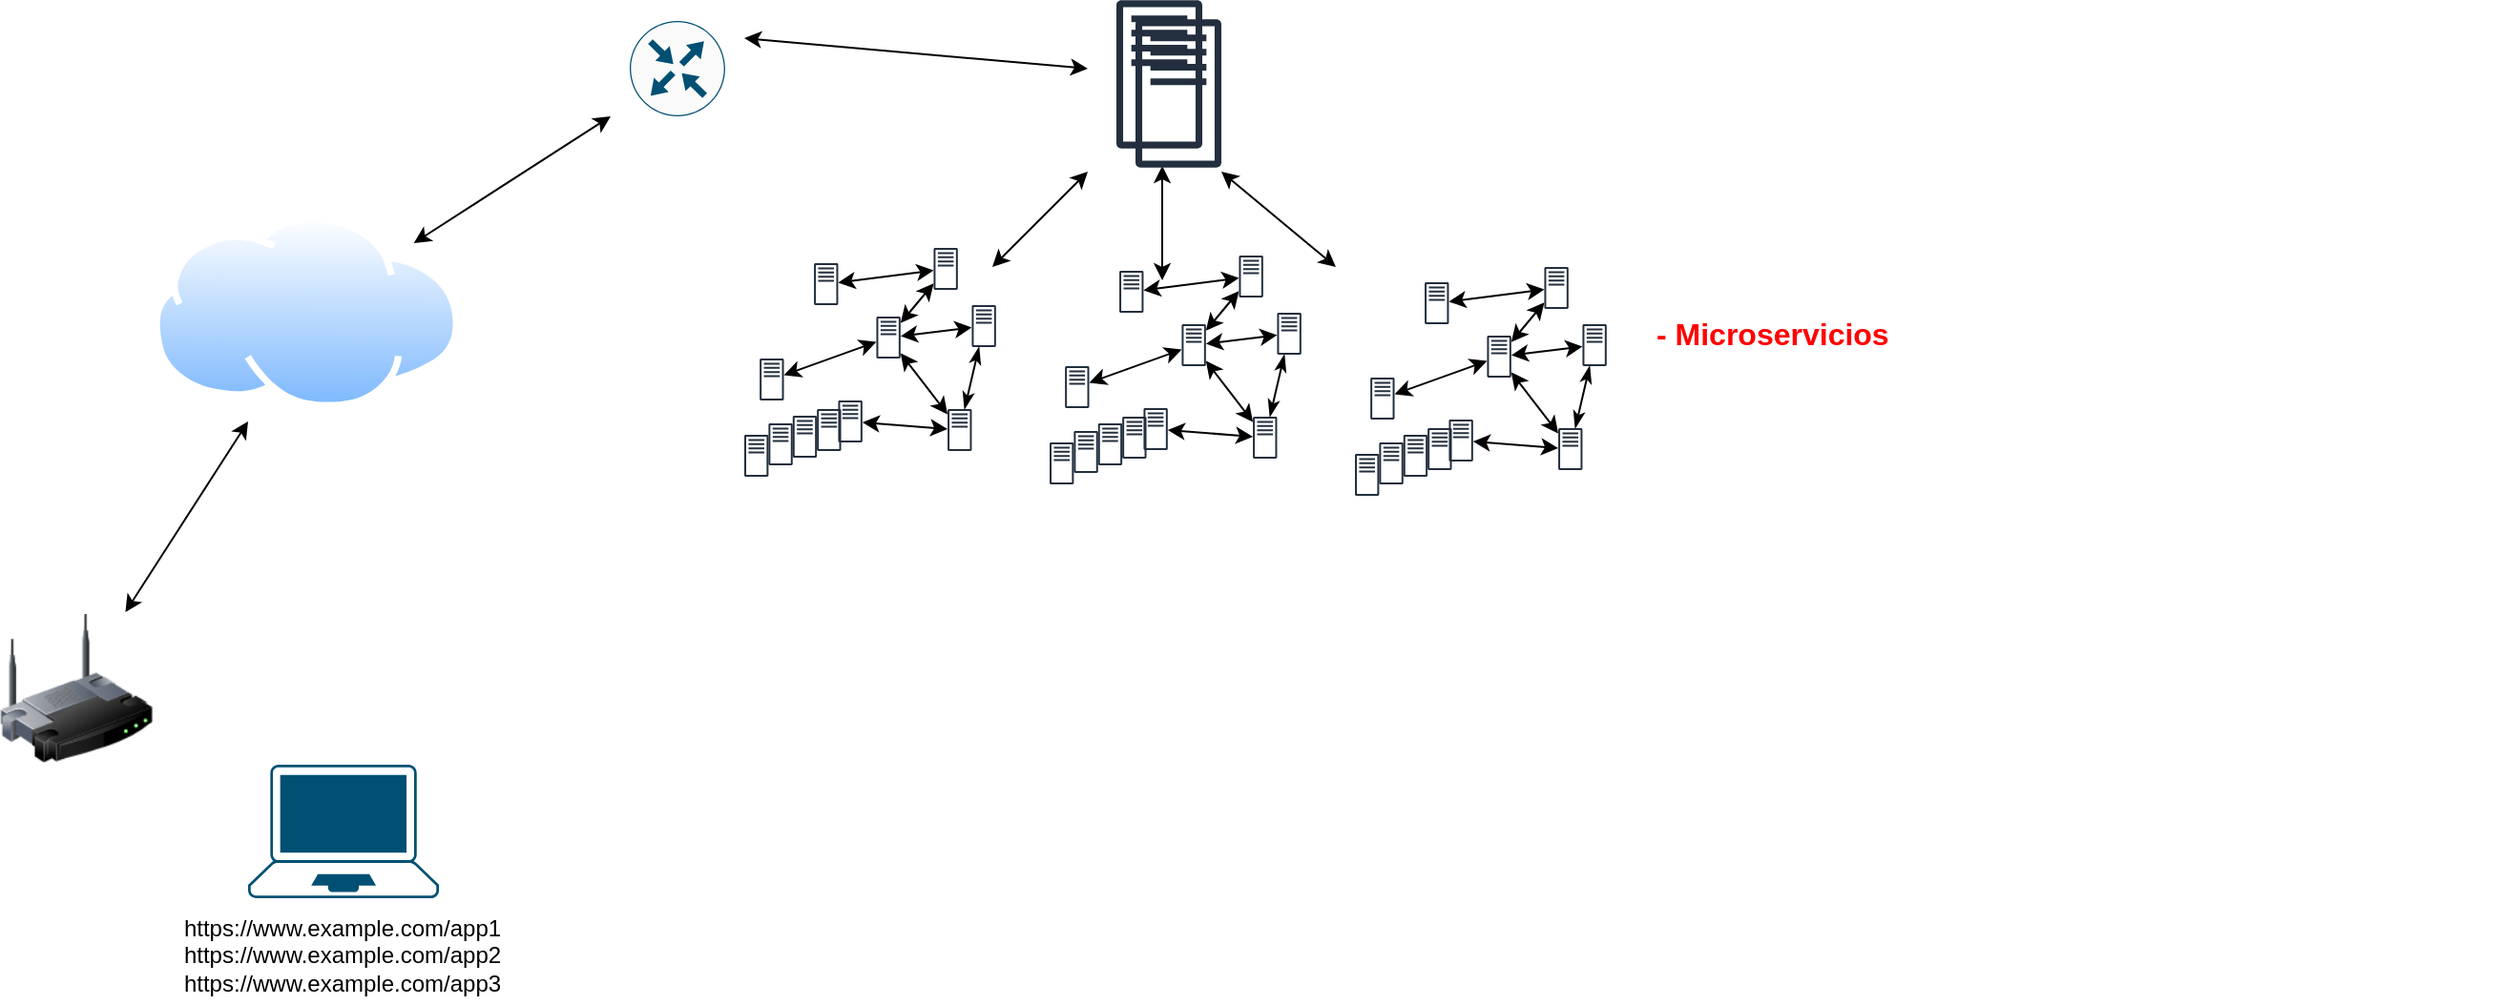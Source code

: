 <mxfile version="14.4.8" type="device"><diagram id="_iw5FYlWE8W93IZhSCup" name="Page-1"><mxGraphModel dx="1646" dy="1011" grid="0" gridSize="10" guides="1" tooltips="1" connect="1" arrows="1" fold="1" page="1" pageScale="1" pageWidth="1169" pageHeight="827" math="0" shadow="0"><root><mxCell id="0"/><mxCell id="1" parent="0"/><mxCell id="tMcyOFPm4zsBHrR0b8Am-1" value="" style="aspect=fixed;perimeter=ellipsePerimeter;html=1;align=center;shadow=0;dashed=0;spacingTop=3;image;image=img/lib/active_directory/internet_cloud.svg;" parent="1" vertex="1"><mxGeometry x="130" y="273" width="161.11" height="101.5" as="geometry"/></mxCell><mxCell id="tMcyOFPm4zsBHrR0b8Am-2" value="" style="points=[[0.13,0.02,0],[0.5,0,0],[0.87,0.02,0],[0.885,0.4,0],[0.985,0.985,0],[0.5,1,0],[0.015,0.985,0],[0.115,0.4,0]];verticalLabelPosition=bottom;html=1;verticalAlign=top;aspect=fixed;align=center;pointerEvents=1;shape=mxgraph.cisco19.laptop;fillColor=#005073;strokeColor=none;" parent="1" vertex="1"><mxGeometry x="179.995" y="561" width="100" height="70" as="geometry"/></mxCell><mxCell id="tMcyOFPm4zsBHrR0b8Am-4" value="" style="endArrow=classic;startArrow=classic;html=1;" parent="1" source="tMcyOFPm4zsBHrR0b8Am-9" edge="1"><mxGeometry width="50" height="50" relative="1" as="geometry"><mxPoint x="180" y="451" as="sourcePoint"/><mxPoint x="180" y="381" as="targetPoint"/></mxGeometry></mxCell><mxCell id="tMcyOFPm4zsBHrR0b8Am-6" value="" style="endArrow=classic;startArrow=classic;html=1;" parent="1" source="tMcyOFPm4zsBHrR0b8Am-1" edge="1"><mxGeometry width="50" height="50" relative="1" as="geometry"><mxPoint x="279.99" y="273" as="sourcePoint"/><mxPoint x="370" y="221" as="targetPoint"/></mxGeometry></mxCell><mxCell id="tMcyOFPm4zsBHrR0b8Am-7" value="&lt;div&gt;https://www.example.com/app1&lt;/div&gt;&lt;div&gt;https://www.example.com/app2&lt;/div&gt;&lt;div&gt;https://www.example.com/app3&lt;br&gt;&lt;/div&gt;" style="text;html=1;resizable=0;autosize=1;align=center;verticalAlign=middle;points=[];fillColor=none;strokeColor=none;rounded=0;" parent="1" vertex="1"><mxGeometry x="124" y="636" width="210" height="50" as="geometry"/></mxCell><mxCell id="tMcyOFPm4zsBHrR0b8Am-8" value="" style="points=[[0.5,0,0],[1,0.5,0],[0.5,1,0],[0,0.5,0],[0.145,0.145,0],[0.856,0.145,0],[0.855,0.856,0],[0.145,0.855,0]];verticalLabelPosition=bottom;html=1;verticalAlign=top;aspect=fixed;align=center;pointerEvents=1;shape=mxgraph.cisco19.rect;prIcon=router;fillColor=#FAFAFA;strokeColor=#005073;" parent="1" vertex="1"><mxGeometry x="380" y="171" width="50" height="50" as="geometry"/></mxCell><mxCell id="tMcyOFPm4zsBHrR0b8Am-9" value="" style="image;html=1;image=img/lib/clip_art/networking/Wireless_Router_128x128.png" parent="1" vertex="1"><mxGeometry x="50" y="481" width="80" height="80" as="geometry"/></mxCell><mxCell id="tMcyOFPm4zsBHrR0b8Am-16" value="" style="endArrow=classic;startArrow=classic;html=1;" parent="1" edge="1"><mxGeometry width="50" height="50" relative="1" as="geometry"><mxPoint x="440" y="180" as="sourcePoint"/><mxPoint x="620" y="196" as="targetPoint"/></mxGeometry></mxCell><mxCell id="tMcyOFPm4zsBHrR0b8Am-22" value="" style="endArrow=classic;startArrow=classic;html=1;" parent="1" edge="1"><mxGeometry width="50" height="50" relative="1" as="geometry"><mxPoint x="659.01" y="307" as="sourcePoint"/><mxPoint x="659.01" y="247" as="targetPoint"/></mxGeometry></mxCell><mxCell id="tMcyOFPm4zsBHrR0b8Am-27" value="" style="endArrow=classic;startArrow=classic;html=1;" parent="1" edge="1"><mxGeometry width="50" height="50" relative="1" as="geometry"><mxPoint x="570" y="300" as="sourcePoint"/><mxPoint x="620" y="250" as="targetPoint"/></mxGeometry></mxCell><mxCell id="tMcyOFPm4zsBHrR0b8Am-28" value="" style="endArrow=classic;startArrow=classic;html=1;" parent="1" edge="1"><mxGeometry width="50" height="50" relative="1" as="geometry"><mxPoint x="749.99" y="300" as="sourcePoint"/><mxPoint x="689.99" y="250" as="targetPoint"/></mxGeometry></mxCell><mxCell id="tMcyOFPm4zsBHrR0b8Am-29" value="&lt;div style=&quot;font-size: 16px&quot;&gt;&lt;font style=&quot;font-size: 16px&quot;&gt;&lt;b&gt;&lt;font color=&quot;#FF0000&quot;&gt;- Microservicios&lt;/font&gt;&lt;/b&gt;&lt;/font&gt;&lt;/div&gt;" style="text;whiteSpace=wrap;html=1;" parent="1" vertex="1"><mxGeometry x="916" y="319" width="443" height="30" as="geometry"/></mxCell><mxCell id="bI0aTaAdKcym-7tk7_rQ-1" value="" style="outlineConnect=0;fontColor=#232F3E;gradientColor=none;fillColor=#232F3E;strokeColor=none;dashed=0;verticalLabelPosition=bottom;verticalAlign=top;align=center;html=1;fontSize=12;fontStyle=0;aspect=fixed;pointerEvents=1;shape=mxgraph.aws4.traditional_server;" parent="1" vertex="1"><mxGeometry x="634.995" y="160" width="45" height="78" as="geometry"/></mxCell><mxCell id="bI0aTaAdKcym-7tk7_rQ-16" value="" style="outlineConnect=0;fontColor=#232F3E;gradientColor=none;fillColor=#232F3E;strokeColor=none;dashed=0;verticalLabelPosition=bottom;verticalAlign=top;align=center;html=1;fontSize=12;fontStyle=0;aspect=fixed;pointerEvents=1;shape=mxgraph.aws4.traditional_server;" parent="1" vertex="1"><mxGeometry x="644.995" y="170" width="45" height="78" as="geometry"/></mxCell><mxCell id="bI0aTaAdKcym-7tk7_rQ-92" value="" style="group" parent="1" vertex="1" connectable="0"><mxGeometry x="760" y="300" width="131.91" height="120" as="geometry"/></mxCell><mxCell id="bI0aTaAdKcym-7tk7_rQ-74" value="" style="outlineConnect=0;fontColor=#232F3E;gradientColor=none;fillColor=#232F3E;strokeColor=none;dashed=0;verticalLabelPosition=bottom;verticalAlign=top;align=center;html=1;fontSize=12;fontStyle=0;aspect=fixed;pointerEvents=1;shape=mxgraph.aws4.traditional_server;" parent="bI0aTaAdKcym-7tk7_rQ-92" vertex="1"><mxGeometry x="99.22" width="12.69" height="22" as="geometry"/></mxCell><mxCell id="bI0aTaAdKcym-7tk7_rQ-75" value="" style="outlineConnect=0;fontColor=#232F3E;gradientColor=none;fillColor=#232F3E;strokeColor=none;dashed=0;verticalLabelPosition=bottom;verticalAlign=top;align=center;html=1;fontSize=12;fontStyle=0;aspect=fixed;pointerEvents=1;shape=mxgraph.aws4.traditional_server;" parent="bI0aTaAdKcym-7tk7_rQ-92" vertex="1"><mxGeometry x="36.53" y="8" width="12.69" height="22" as="geometry"/></mxCell><mxCell id="bI0aTaAdKcym-7tk7_rQ-76" value="" style="outlineConnect=0;fontColor=#232F3E;gradientColor=none;fillColor=#232F3E;strokeColor=none;dashed=0;verticalLabelPosition=bottom;verticalAlign=top;align=center;html=1;fontSize=12;fontStyle=0;aspect=fixed;pointerEvents=1;shape=mxgraph.aws4.traditional_server;" parent="bI0aTaAdKcym-7tk7_rQ-92" vertex="1"><mxGeometry x="8.07" y="58" width="12.69" height="22" as="geometry"/></mxCell><mxCell id="bI0aTaAdKcym-7tk7_rQ-77" value="" style="outlineConnect=0;fontColor=#232F3E;gradientColor=none;fillColor=#232F3E;strokeColor=none;dashed=0;verticalLabelPosition=bottom;verticalAlign=top;align=center;html=1;fontSize=12;fontStyle=0;aspect=fixed;pointerEvents=1;shape=mxgraph.aws4.traditional_server;" parent="bI0aTaAdKcym-7tk7_rQ-92" vertex="1"><mxGeometry x="49.22" y="80" width="12.69" height="22" as="geometry"/></mxCell><mxCell id="bI0aTaAdKcym-7tk7_rQ-78" value="" style="outlineConnect=0;fontColor=#232F3E;gradientColor=none;fillColor=#232F3E;strokeColor=none;dashed=0;verticalLabelPosition=bottom;verticalAlign=top;align=center;html=1;fontSize=12;fontStyle=0;aspect=fixed;pointerEvents=1;shape=mxgraph.aws4.traditional_server;" parent="bI0aTaAdKcym-7tk7_rQ-92" vertex="1"><mxGeometry x="69.22" y="36" width="12.69" height="22" as="geometry"/></mxCell><mxCell id="bI0aTaAdKcym-7tk7_rQ-79" value="" style="outlineConnect=0;fontColor=#232F3E;gradientColor=none;fillColor=#232F3E;strokeColor=none;dashed=0;verticalLabelPosition=bottom;verticalAlign=top;align=center;html=1;fontSize=12;fontStyle=0;aspect=fixed;pointerEvents=1;shape=mxgraph.aws4.traditional_server;" parent="bI0aTaAdKcym-7tk7_rQ-92" vertex="1"><mxGeometry x="106.53" y="84.5" width="12.69" height="22" as="geometry"/></mxCell><mxCell id="bI0aTaAdKcym-7tk7_rQ-80" value="" style="outlineConnect=0;fontColor=#232F3E;gradientColor=none;fillColor=#232F3E;strokeColor=none;dashed=0;verticalLabelPosition=bottom;verticalAlign=top;align=center;html=1;fontSize=12;fontStyle=0;aspect=fixed;pointerEvents=1;shape=mxgraph.aws4.traditional_server;" parent="bI0aTaAdKcym-7tk7_rQ-92" vertex="1"><mxGeometry x="119.22" y="30" width="12.69" height="22" as="geometry"/></mxCell><mxCell id="bI0aTaAdKcym-7tk7_rQ-81" value="" style="endArrow=classicThin;startArrow=classicThin;html=1;endFill=1;startFill=1;" parent="bI0aTaAdKcym-7tk7_rQ-92" source="bI0aTaAdKcym-7tk7_rQ-79" target="bI0aTaAdKcym-7tk7_rQ-80" edge="1"><mxGeometry width="50" height="50" relative="1" as="geometry"><mxPoint x="99.22" y="140" as="sourcePoint"/><mxPoint x="149.22" y="90" as="targetPoint"/></mxGeometry></mxCell><mxCell id="bI0aTaAdKcym-7tk7_rQ-82" value="" style="endArrow=classic;startArrow=classic;html=1;" parent="bI0aTaAdKcym-7tk7_rQ-92" source="bI0aTaAdKcym-7tk7_rQ-78" target="bI0aTaAdKcym-7tk7_rQ-74" edge="1"><mxGeometry width="50" height="50" relative="1" as="geometry"><mxPoint x="99.22" y="140" as="sourcePoint"/><mxPoint x="149.22" y="90" as="targetPoint"/></mxGeometry></mxCell><mxCell id="bI0aTaAdKcym-7tk7_rQ-83" value="" style="endArrow=classic;startArrow=classic;html=1;" parent="bI0aTaAdKcym-7tk7_rQ-92" source="bI0aTaAdKcym-7tk7_rQ-77" target="bI0aTaAdKcym-7tk7_rQ-79" edge="1"><mxGeometry width="50" height="50" relative="1" as="geometry"><mxPoint x="99.22" y="140" as="sourcePoint"/><mxPoint x="149.22" y="90" as="targetPoint"/></mxGeometry></mxCell><mxCell id="bI0aTaAdKcym-7tk7_rQ-84" value="" style="endArrow=classic;startArrow=classic;html=1;" parent="bI0aTaAdKcym-7tk7_rQ-92" source="bI0aTaAdKcym-7tk7_rQ-78" target="bI0aTaAdKcym-7tk7_rQ-80" edge="1"><mxGeometry width="50" height="50" relative="1" as="geometry"><mxPoint x="99.22" y="140" as="sourcePoint"/><mxPoint x="149.22" y="90" as="targetPoint"/></mxGeometry></mxCell><mxCell id="bI0aTaAdKcym-7tk7_rQ-85" value="" style="endArrow=classic;startArrow=classic;html=1;" parent="bI0aTaAdKcym-7tk7_rQ-92" source="bI0aTaAdKcym-7tk7_rQ-79" target="bI0aTaAdKcym-7tk7_rQ-78" edge="1"><mxGeometry width="50" height="50" relative="1" as="geometry"><mxPoint x="99.22" y="140" as="sourcePoint"/><mxPoint x="149.22" y="90" as="targetPoint"/></mxGeometry></mxCell><mxCell id="bI0aTaAdKcym-7tk7_rQ-86" value="" style="endArrow=classic;startArrow=classic;html=1;" parent="bI0aTaAdKcym-7tk7_rQ-92" source="bI0aTaAdKcym-7tk7_rQ-74" target="bI0aTaAdKcym-7tk7_rQ-75" edge="1"><mxGeometry width="50" height="50" relative="1" as="geometry"><mxPoint x="99.22" y="140" as="sourcePoint"/><mxPoint x="149.22" y="90" as="targetPoint"/></mxGeometry></mxCell><mxCell id="bI0aTaAdKcym-7tk7_rQ-87" value="" style="endArrow=classic;startArrow=classic;html=1;" parent="bI0aTaAdKcym-7tk7_rQ-92" source="bI0aTaAdKcym-7tk7_rQ-76" target="bI0aTaAdKcym-7tk7_rQ-78" edge="1"><mxGeometry width="50" height="50" relative="1" as="geometry"><mxPoint x="99.22" y="140" as="sourcePoint"/><mxPoint x="149.22" y="90" as="targetPoint"/></mxGeometry></mxCell><mxCell id="bI0aTaAdKcym-7tk7_rQ-88" value="" style="outlineConnect=0;fontColor=#232F3E;gradientColor=none;fillColor=#232F3E;strokeColor=none;dashed=0;verticalLabelPosition=bottom;verticalAlign=top;align=center;html=1;fontSize=12;fontStyle=0;aspect=fixed;pointerEvents=1;shape=mxgraph.aws4.traditional_server;" parent="bI0aTaAdKcym-7tk7_rQ-92" vertex="1"><mxGeometry x="38.07" y="84.5" width="12.69" height="22" as="geometry"/></mxCell><mxCell id="bI0aTaAdKcym-7tk7_rQ-89" value="" style="outlineConnect=0;fontColor=#232F3E;gradientColor=none;fillColor=#232F3E;strokeColor=none;dashed=0;verticalLabelPosition=bottom;verticalAlign=top;align=center;html=1;fontSize=12;fontStyle=0;aspect=fixed;pointerEvents=1;shape=mxgraph.aws4.traditional_server;" parent="bI0aTaAdKcym-7tk7_rQ-92" vertex="1"><mxGeometry x="25.38" y="88" width="12.69" height="22" as="geometry"/></mxCell><mxCell id="bI0aTaAdKcym-7tk7_rQ-90" value="" style="outlineConnect=0;fontColor=#232F3E;gradientColor=none;fillColor=#232F3E;strokeColor=none;dashed=0;verticalLabelPosition=bottom;verticalAlign=top;align=center;html=1;fontSize=12;fontStyle=0;aspect=fixed;pointerEvents=1;shape=mxgraph.aws4.traditional_server;" parent="bI0aTaAdKcym-7tk7_rQ-92" vertex="1"><mxGeometry x="12.69" y="92" width="12.69" height="22" as="geometry"/></mxCell><mxCell id="bI0aTaAdKcym-7tk7_rQ-91" value="" style="outlineConnect=0;fontColor=#232F3E;gradientColor=none;fillColor=#232F3E;strokeColor=none;dashed=0;verticalLabelPosition=bottom;verticalAlign=top;align=center;html=1;fontSize=12;fontStyle=0;aspect=fixed;pointerEvents=1;shape=mxgraph.aws4.traditional_server;" parent="bI0aTaAdKcym-7tk7_rQ-92" vertex="1"><mxGeometry y="98" width="12.69" height="22" as="geometry"/></mxCell><mxCell id="bI0aTaAdKcym-7tk7_rQ-93" value="" style="group" parent="1" vertex="1" connectable="0"><mxGeometry x="600" y="294" width="131.91" height="120" as="geometry"/></mxCell><mxCell id="bI0aTaAdKcym-7tk7_rQ-94" value="" style="outlineConnect=0;fontColor=#232F3E;gradientColor=none;fillColor=#232F3E;strokeColor=none;dashed=0;verticalLabelPosition=bottom;verticalAlign=top;align=center;html=1;fontSize=12;fontStyle=0;aspect=fixed;pointerEvents=1;shape=mxgraph.aws4.traditional_server;" parent="bI0aTaAdKcym-7tk7_rQ-93" vertex="1"><mxGeometry x="99.22" width="12.69" height="22" as="geometry"/></mxCell><mxCell id="bI0aTaAdKcym-7tk7_rQ-95" value="" style="outlineConnect=0;fontColor=#232F3E;gradientColor=none;fillColor=#232F3E;strokeColor=none;dashed=0;verticalLabelPosition=bottom;verticalAlign=top;align=center;html=1;fontSize=12;fontStyle=0;aspect=fixed;pointerEvents=1;shape=mxgraph.aws4.traditional_server;" parent="bI0aTaAdKcym-7tk7_rQ-93" vertex="1"><mxGeometry x="36.53" y="8" width="12.69" height="22" as="geometry"/></mxCell><mxCell id="bI0aTaAdKcym-7tk7_rQ-96" value="" style="outlineConnect=0;fontColor=#232F3E;gradientColor=none;fillColor=#232F3E;strokeColor=none;dashed=0;verticalLabelPosition=bottom;verticalAlign=top;align=center;html=1;fontSize=12;fontStyle=0;aspect=fixed;pointerEvents=1;shape=mxgraph.aws4.traditional_server;" parent="bI0aTaAdKcym-7tk7_rQ-93" vertex="1"><mxGeometry x="8.07" y="58" width="12.69" height="22" as="geometry"/></mxCell><mxCell id="bI0aTaAdKcym-7tk7_rQ-97" value="" style="outlineConnect=0;fontColor=#232F3E;gradientColor=none;fillColor=#232F3E;strokeColor=none;dashed=0;verticalLabelPosition=bottom;verticalAlign=top;align=center;html=1;fontSize=12;fontStyle=0;aspect=fixed;pointerEvents=1;shape=mxgraph.aws4.traditional_server;" parent="bI0aTaAdKcym-7tk7_rQ-93" vertex="1"><mxGeometry x="49.22" y="80" width="12.69" height="22" as="geometry"/></mxCell><mxCell id="bI0aTaAdKcym-7tk7_rQ-98" value="" style="outlineConnect=0;fontColor=#232F3E;gradientColor=none;fillColor=#232F3E;strokeColor=none;dashed=0;verticalLabelPosition=bottom;verticalAlign=top;align=center;html=1;fontSize=12;fontStyle=0;aspect=fixed;pointerEvents=1;shape=mxgraph.aws4.traditional_server;" parent="bI0aTaAdKcym-7tk7_rQ-93" vertex="1"><mxGeometry x="69.22" y="36" width="12.69" height="22" as="geometry"/></mxCell><mxCell id="bI0aTaAdKcym-7tk7_rQ-99" value="" style="outlineConnect=0;fontColor=#232F3E;gradientColor=none;fillColor=#232F3E;strokeColor=none;dashed=0;verticalLabelPosition=bottom;verticalAlign=top;align=center;html=1;fontSize=12;fontStyle=0;aspect=fixed;pointerEvents=1;shape=mxgraph.aws4.traditional_server;" parent="bI0aTaAdKcym-7tk7_rQ-93" vertex="1"><mxGeometry x="106.53" y="84.5" width="12.69" height="22" as="geometry"/></mxCell><mxCell id="bI0aTaAdKcym-7tk7_rQ-100" value="" style="outlineConnect=0;fontColor=#232F3E;gradientColor=none;fillColor=#232F3E;strokeColor=none;dashed=0;verticalLabelPosition=bottom;verticalAlign=top;align=center;html=1;fontSize=12;fontStyle=0;aspect=fixed;pointerEvents=1;shape=mxgraph.aws4.traditional_server;" parent="bI0aTaAdKcym-7tk7_rQ-93" vertex="1"><mxGeometry x="119.22" y="30" width="12.69" height="22" as="geometry"/></mxCell><mxCell id="bI0aTaAdKcym-7tk7_rQ-101" value="" style="endArrow=classicThin;startArrow=classicThin;html=1;endFill=1;startFill=1;" parent="bI0aTaAdKcym-7tk7_rQ-93" source="bI0aTaAdKcym-7tk7_rQ-99" target="bI0aTaAdKcym-7tk7_rQ-100" edge="1"><mxGeometry width="50" height="50" relative="1" as="geometry"><mxPoint x="99.22" y="140" as="sourcePoint"/><mxPoint x="149.22" y="90" as="targetPoint"/></mxGeometry></mxCell><mxCell id="bI0aTaAdKcym-7tk7_rQ-102" value="" style="endArrow=classic;startArrow=classic;html=1;" parent="bI0aTaAdKcym-7tk7_rQ-93" source="bI0aTaAdKcym-7tk7_rQ-98" target="bI0aTaAdKcym-7tk7_rQ-94" edge="1"><mxGeometry width="50" height="50" relative="1" as="geometry"><mxPoint x="99.22" y="140" as="sourcePoint"/><mxPoint x="149.22" y="90" as="targetPoint"/></mxGeometry></mxCell><mxCell id="bI0aTaAdKcym-7tk7_rQ-103" value="" style="endArrow=classic;startArrow=classic;html=1;" parent="bI0aTaAdKcym-7tk7_rQ-93" source="bI0aTaAdKcym-7tk7_rQ-97" target="bI0aTaAdKcym-7tk7_rQ-99" edge="1"><mxGeometry width="50" height="50" relative="1" as="geometry"><mxPoint x="99.22" y="140" as="sourcePoint"/><mxPoint x="149.22" y="90" as="targetPoint"/></mxGeometry></mxCell><mxCell id="bI0aTaAdKcym-7tk7_rQ-104" value="" style="endArrow=classic;startArrow=classic;html=1;" parent="bI0aTaAdKcym-7tk7_rQ-93" source="bI0aTaAdKcym-7tk7_rQ-98" target="bI0aTaAdKcym-7tk7_rQ-100" edge="1"><mxGeometry width="50" height="50" relative="1" as="geometry"><mxPoint x="99.22" y="140" as="sourcePoint"/><mxPoint x="149.22" y="90" as="targetPoint"/></mxGeometry></mxCell><mxCell id="bI0aTaAdKcym-7tk7_rQ-105" value="" style="endArrow=classic;startArrow=classic;html=1;" parent="bI0aTaAdKcym-7tk7_rQ-93" source="bI0aTaAdKcym-7tk7_rQ-99" target="bI0aTaAdKcym-7tk7_rQ-98" edge="1"><mxGeometry width="50" height="50" relative="1" as="geometry"><mxPoint x="99.22" y="140" as="sourcePoint"/><mxPoint x="149.22" y="90" as="targetPoint"/></mxGeometry></mxCell><mxCell id="bI0aTaAdKcym-7tk7_rQ-106" value="" style="endArrow=classic;startArrow=classic;html=1;" parent="bI0aTaAdKcym-7tk7_rQ-93" source="bI0aTaAdKcym-7tk7_rQ-94" target="bI0aTaAdKcym-7tk7_rQ-95" edge="1"><mxGeometry width="50" height="50" relative="1" as="geometry"><mxPoint x="99.22" y="140" as="sourcePoint"/><mxPoint x="149.22" y="90" as="targetPoint"/></mxGeometry></mxCell><mxCell id="bI0aTaAdKcym-7tk7_rQ-107" value="" style="endArrow=classic;startArrow=classic;html=1;" parent="bI0aTaAdKcym-7tk7_rQ-93" source="bI0aTaAdKcym-7tk7_rQ-96" target="bI0aTaAdKcym-7tk7_rQ-98" edge="1"><mxGeometry width="50" height="50" relative="1" as="geometry"><mxPoint x="99.22" y="140" as="sourcePoint"/><mxPoint x="149.22" y="90" as="targetPoint"/></mxGeometry></mxCell><mxCell id="bI0aTaAdKcym-7tk7_rQ-108" value="" style="outlineConnect=0;fontColor=#232F3E;gradientColor=none;fillColor=#232F3E;strokeColor=none;dashed=0;verticalLabelPosition=bottom;verticalAlign=top;align=center;html=1;fontSize=12;fontStyle=0;aspect=fixed;pointerEvents=1;shape=mxgraph.aws4.traditional_server;" parent="bI0aTaAdKcym-7tk7_rQ-93" vertex="1"><mxGeometry x="38.07" y="84.5" width="12.69" height="22" as="geometry"/></mxCell><mxCell id="bI0aTaAdKcym-7tk7_rQ-109" value="" style="outlineConnect=0;fontColor=#232F3E;gradientColor=none;fillColor=#232F3E;strokeColor=none;dashed=0;verticalLabelPosition=bottom;verticalAlign=top;align=center;html=1;fontSize=12;fontStyle=0;aspect=fixed;pointerEvents=1;shape=mxgraph.aws4.traditional_server;" parent="bI0aTaAdKcym-7tk7_rQ-93" vertex="1"><mxGeometry x="25.38" y="88" width="12.69" height="22" as="geometry"/></mxCell><mxCell id="bI0aTaAdKcym-7tk7_rQ-110" value="" style="outlineConnect=0;fontColor=#232F3E;gradientColor=none;fillColor=#232F3E;strokeColor=none;dashed=0;verticalLabelPosition=bottom;verticalAlign=top;align=center;html=1;fontSize=12;fontStyle=0;aspect=fixed;pointerEvents=1;shape=mxgraph.aws4.traditional_server;" parent="bI0aTaAdKcym-7tk7_rQ-93" vertex="1"><mxGeometry x="12.69" y="92" width="12.69" height="22" as="geometry"/></mxCell><mxCell id="bI0aTaAdKcym-7tk7_rQ-111" value="" style="outlineConnect=0;fontColor=#232F3E;gradientColor=none;fillColor=#232F3E;strokeColor=none;dashed=0;verticalLabelPosition=bottom;verticalAlign=top;align=center;html=1;fontSize=12;fontStyle=0;aspect=fixed;pointerEvents=1;shape=mxgraph.aws4.traditional_server;" parent="bI0aTaAdKcym-7tk7_rQ-93" vertex="1"><mxGeometry y="98" width="12.69" height="22" as="geometry"/></mxCell><mxCell id="bI0aTaAdKcym-7tk7_rQ-112" value="" style="group" parent="1" vertex="1" connectable="0"><mxGeometry x="440.0" y="290" width="131.91" height="120" as="geometry"/></mxCell><mxCell id="bI0aTaAdKcym-7tk7_rQ-113" value="" style="outlineConnect=0;fontColor=#232F3E;gradientColor=none;fillColor=#232F3E;strokeColor=none;dashed=0;verticalLabelPosition=bottom;verticalAlign=top;align=center;html=1;fontSize=12;fontStyle=0;aspect=fixed;pointerEvents=1;shape=mxgraph.aws4.traditional_server;" parent="bI0aTaAdKcym-7tk7_rQ-112" vertex="1"><mxGeometry x="99.22" width="12.69" height="22" as="geometry"/></mxCell><mxCell id="bI0aTaAdKcym-7tk7_rQ-114" value="" style="outlineConnect=0;fontColor=#232F3E;gradientColor=none;fillColor=#232F3E;strokeColor=none;dashed=0;verticalLabelPosition=bottom;verticalAlign=top;align=center;html=1;fontSize=12;fontStyle=0;aspect=fixed;pointerEvents=1;shape=mxgraph.aws4.traditional_server;" parent="bI0aTaAdKcym-7tk7_rQ-112" vertex="1"><mxGeometry x="36.53" y="8" width="12.69" height="22" as="geometry"/></mxCell><mxCell id="bI0aTaAdKcym-7tk7_rQ-115" value="" style="outlineConnect=0;fontColor=#232F3E;gradientColor=none;fillColor=#232F3E;strokeColor=none;dashed=0;verticalLabelPosition=bottom;verticalAlign=top;align=center;html=1;fontSize=12;fontStyle=0;aspect=fixed;pointerEvents=1;shape=mxgraph.aws4.traditional_server;" parent="bI0aTaAdKcym-7tk7_rQ-112" vertex="1"><mxGeometry x="8.07" y="58" width="12.69" height="22" as="geometry"/></mxCell><mxCell id="bI0aTaAdKcym-7tk7_rQ-116" value="" style="outlineConnect=0;fontColor=#232F3E;gradientColor=none;fillColor=#232F3E;strokeColor=none;dashed=0;verticalLabelPosition=bottom;verticalAlign=top;align=center;html=1;fontSize=12;fontStyle=0;aspect=fixed;pointerEvents=1;shape=mxgraph.aws4.traditional_server;" parent="bI0aTaAdKcym-7tk7_rQ-112" vertex="1"><mxGeometry x="49.22" y="80" width="12.69" height="22" as="geometry"/></mxCell><mxCell id="bI0aTaAdKcym-7tk7_rQ-117" value="" style="outlineConnect=0;fontColor=#232F3E;gradientColor=none;fillColor=#232F3E;strokeColor=none;dashed=0;verticalLabelPosition=bottom;verticalAlign=top;align=center;html=1;fontSize=12;fontStyle=0;aspect=fixed;pointerEvents=1;shape=mxgraph.aws4.traditional_server;" parent="bI0aTaAdKcym-7tk7_rQ-112" vertex="1"><mxGeometry x="69.22" y="36" width="12.69" height="22" as="geometry"/></mxCell><mxCell id="bI0aTaAdKcym-7tk7_rQ-118" value="" style="outlineConnect=0;fontColor=#232F3E;gradientColor=none;fillColor=#232F3E;strokeColor=none;dashed=0;verticalLabelPosition=bottom;verticalAlign=top;align=center;html=1;fontSize=12;fontStyle=0;aspect=fixed;pointerEvents=1;shape=mxgraph.aws4.traditional_server;" parent="bI0aTaAdKcym-7tk7_rQ-112" vertex="1"><mxGeometry x="106.53" y="84.5" width="12.69" height="22" as="geometry"/></mxCell><mxCell id="bI0aTaAdKcym-7tk7_rQ-119" value="" style="outlineConnect=0;fontColor=#232F3E;gradientColor=none;fillColor=#232F3E;strokeColor=none;dashed=0;verticalLabelPosition=bottom;verticalAlign=top;align=center;html=1;fontSize=12;fontStyle=0;aspect=fixed;pointerEvents=1;shape=mxgraph.aws4.traditional_server;" parent="bI0aTaAdKcym-7tk7_rQ-112" vertex="1"><mxGeometry x="119.22" y="30" width="12.69" height="22" as="geometry"/></mxCell><mxCell id="bI0aTaAdKcym-7tk7_rQ-120" value="" style="endArrow=classicThin;startArrow=classicThin;html=1;endFill=1;startFill=1;" parent="bI0aTaAdKcym-7tk7_rQ-112" source="bI0aTaAdKcym-7tk7_rQ-118" target="bI0aTaAdKcym-7tk7_rQ-119" edge="1"><mxGeometry width="50" height="50" relative="1" as="geometry"><mxPoint x="99.22" y="140" as="sourcePoint"/><mxPoint x="149.22" y="90" as="targetPoint"/></mxGeometry></mxCell><mxCell id="bI0aTaAdKcym-7tk7_rQ-121" value="" style="endArrow=classic;startArrow=classic;html=1;" parent="bI0aTaAdKcym-7tk7_rQ-112" source="bI0aTaAdKcym-7tk7_rQ-117" target="bI0aTaAdKcym-7tk7_rQ-113" edge="1"><mxGeometry width="50" height="50" relative="1" as="geometry"><mxPoint x="99.22" y="140" as="sourcePoint"/><mxPoint x="149.22" y="90" as="targetPoint"/></mxGeometry></mxCell><mxCell id="bI0aTaAdKcym-7tk7_rQ-122" value="" style="endArrow=classic;startArrow=classic;html=1;" parent="bI0aTaAdKcym-7tk7_rQ-112" source="bI0aTaAdKcym-7tk7_rQ-116" target="bI0aTaAdKcym-7tk7_rQ-118" edge="1"><mxGeometry width="50" height="50" relative="1" as="geometry"><mxPoint x="99.22" y="140" as="sourcePoint"/><mxPoint x="149.22" y="90" as="targetPoint"/></mxGeometry></mxCell><mxCell id="bI0aTaAdKcym-7tk7_rQ-123" value="" style="endArrow=classic;startArrow=classic;html=1;" parent="bI0aTaAdKcym-7tk7_rQ-112" source="bI0aTaAdKcym-7tk7_rQ-117" target="bI0aTaAdKcym-7tk7_rQ-119" edge="1"><mxGeometry width="50" height="50" relative="1" as="geometry"><mxPoint x="99.22" y="140" as="sourcePoint"/><mxPoint x="149.22" y="90" as="targetPoint"/></mxGeometry></mxCell><mxCell id="bI0aTaAdKcym-7tk7_rQ-124" value="" style="endArrow=classic;startArrow=classic;html=1;" parent="bI0aTaAdKcym-7tk7_rQ-112" source="bI0aTaAdKcym-7tk7_rQ-118" target="bI0aTaAdKcym-7tk7_rQ-117" edge="1"><mxGeometry width="50" height="50" relative="1" as="geometry"><mxPoint x="99.22" y="140" as="sourcePoint"/><mxPoint x="149.22" y="90" as="targetPoint"/></mxGeometry></mxCell><mxCell id="bI0aTaAdKcym-7tk7_rQ-125" value="" style="endArrow=classic;startArrow=classic;html=1;" parent="bI0aTaAdKcym-7tk7_rQ-112" source="bI0aTaAdKcym-7tk7_rQ-113" target="bI0aTaAdKcym-7tk7_rQ-114" edge="1"><mxGeometry width="50" height="50" relative="1" as="geometry"><mxPoint x="99.22" y="140" as="sourcePoint"/><mxPoint x="149.22" y="90" as="targetPoint"/></mxGeometry></mxCell><mxCell id="bI0aTaAdKcym-7tk7_rQ-126" value="" style="endArrow=classic;startArrow=classic;html=1;" parent="bI0aTaAdKcym-7tk7_rQ-112" source="bI0aTaAdKcym-7tk7_rQ-115" target="bI0aTaAdKcym-7tk7_rQ-117" edge="1"><mxGeometry width="50" height="50" relative="1" as="geometry"><mxPoint x="99.22" y="140" as="sourcePoint"/><mxPoint x="149.22" y="90" as="targetPoint"/></mxGeometry></mxCell><mxCell id="bI0aTaAdKcym-7tk7_rQ-127" value="" style="outlineConnect=0;fontColor=#232F3E;gradientColor=none;fillColor=#232F3E;strokeColor=none;dashed=0;verticalLabelPosition=bottom;verticalAlign=top;align=center;html=1;fontSize=12;fontStyle=0;aspect=fixed;pointerEvents=1;shape=mxgraph.aws4.traditional_server;" parent="bI0aTaAdKcym-7tk7_rQ-112" vertex="1"><mxGeometry x="38.07" y="84.5" width="12.69" height="22" as="geometry"/></mxCell><mxCell id="bI0aTaAdKcym-7tk7_rQ-128" value="" style="outlineConnect=0;fontColor=#232F3E;gradientColor=none;fillColor=#232F3E;strokeColor=none;dashed=0;verticalLabelPosition=bottom;verticalAlign=top;align=center;html=1;fontSize=12;fontStyle=0;aspect=fixed;pointerEvents=1;shape=mxgraph.aws4.traditional_server;" parent="bI0aTaAdKcym-7tk7_rQ-112" vertex="1"><mxGeometry x="25.38" y="88" width="12.69" height="22" as="geometry"/></mxCell><mxCell id="bI0aTaAdKcym-7tk7_rQ-129" value="" style="outlineConnect=0;fontColor=#232F3E;gradientColor=none;fillColor=#232F3E;strokeColor=none;dashed=0;verticalLabelPosition=bottom;verticalAlign=top;align=center;html=1;fontSize=12;fontStyle=0;aspect=fixed;pointerEvents=1;shape=mxgraph.aws4.traditional_server;" parent="bI0aTaAdKcym-7tk7_rQ-112" vertex="1"><mxGeometry x="12.69" y="92" width="12.69" height="22" as="geometry"/></mxCell><mxCell id="bI0aTaAdKcym-7tk7_rQ-130" value="" style="outlineConnect=0;fontColor=#232F3E;gradientColor=none;fillColor=#232F3E;strokeColor=none;dashed=0;verticalLabelPosition=bottom;verticalAlign=top;align=center;html=1;fontSize=12;fontStyle=0;aspect=fixed;pointerEvents=1;shape=mxgraph.aws4.traditional_server;" parent="bI0aTaAdKcym-7tk7_rQ-112" vertex="1"><mxGeometry y="98" width="12.69" height="22" as="geometry"/></mxCell></root></mxGraphModel></diagram></mxfile>